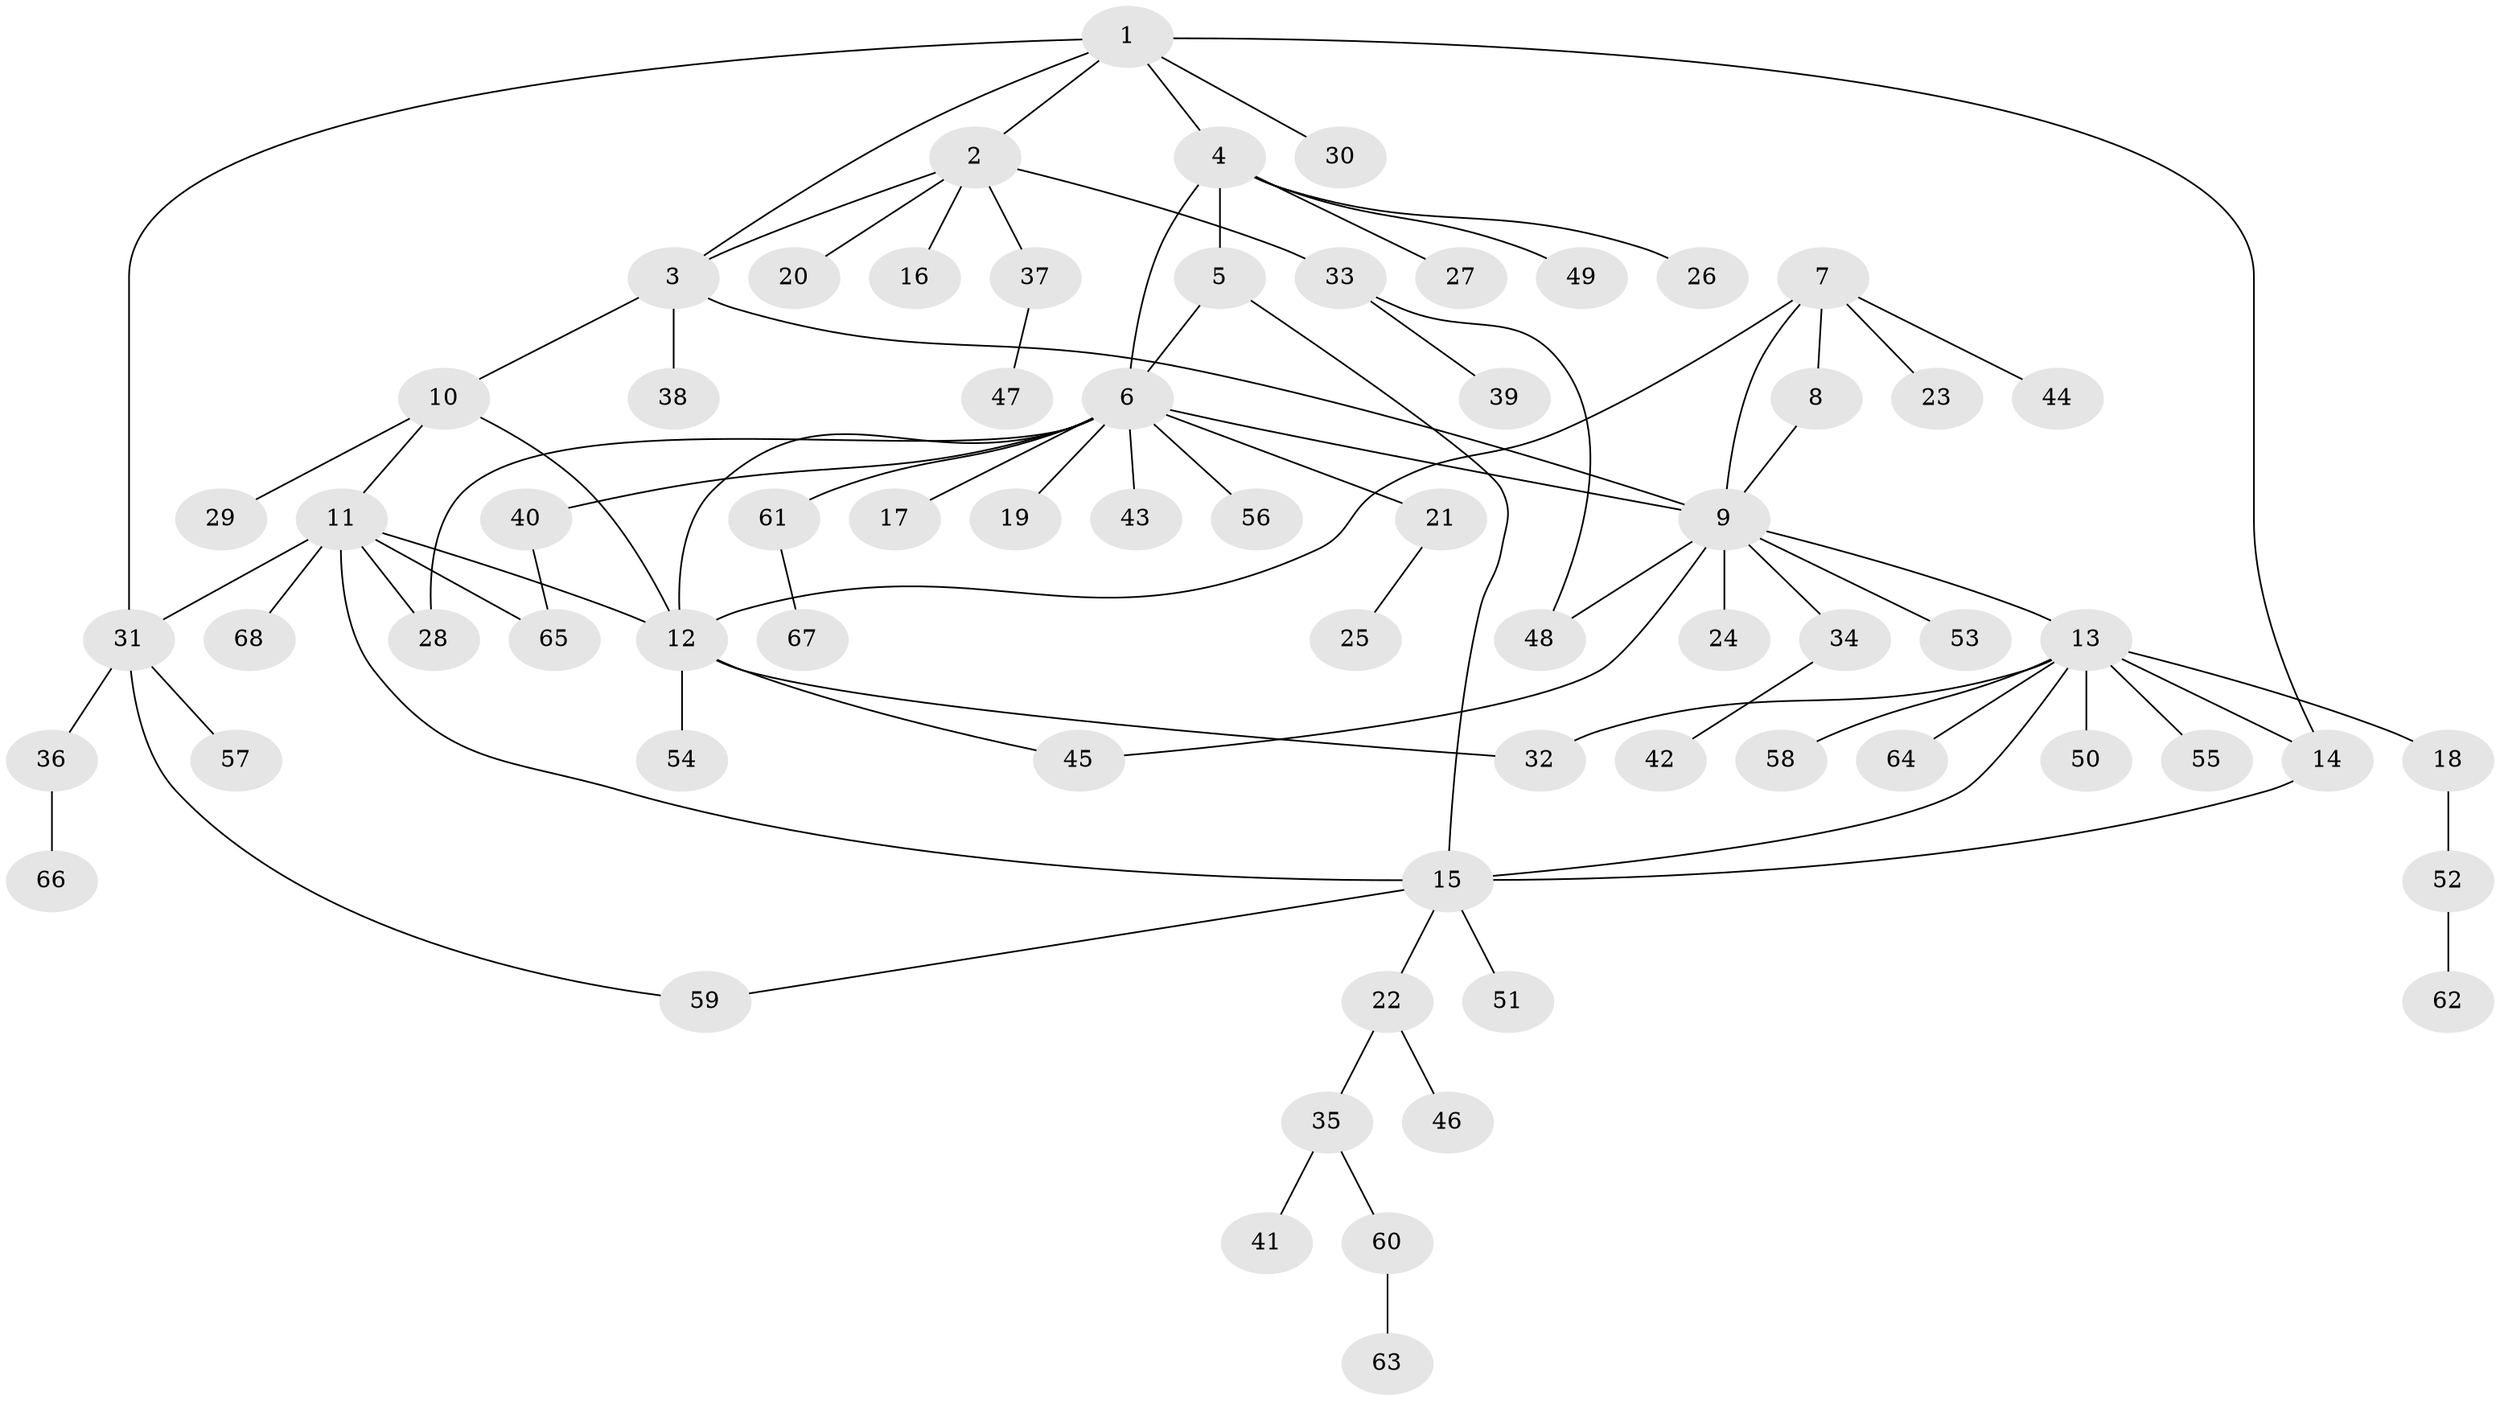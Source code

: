 // Generated by graph-tools (version 1.1) at 2025/26/03/09/25 03:26:48]
// undirected, 68 vertices, 85 edges
graph export_dot {
graph [start="1"]
  node [color=gray90,style=filled];
  1;
  2;
  3;
  4;
  5;
  6;
  7;
  8;
  9;
  10;
  11;
  12;
  13;
  14;
  15;
  16;
  17;
  18;
  19;
  20;
  21;
  22;
  23;
  24;
  25;
  26;
  27;
  28;
  29;
  30;
  31;
  32;
  33;
  34;
  35;
  36;
  37;
  38;
  39;
  40;
  41;
  42;
  43;
  44;
  45;
  46;
  47;
  48;
  49;
  50;
  51;
  52;
  53;
  54;
  55;
  56;
  57;
  58;
  59;
  60;
  61;
  62;
  63;
  64;
  65;
  66;
  67;
  68;
  1 -- 2;
  1 -- 3;
  1 -- 4;
  1 -- 14;
  1 -- 30;
  1 -- 31;
  2 -- 3;
  2 -- 16;
  2 -- 20;
  2 -- 33;
  2 -- 37;
  3 -- 9;
  3 -- 10;
  3 -- 38;
  4 -- 5;
  4 -- 6;
  4 -- 26;
  4 -- 27;
  4 -- 49;
  5 -- 6;
  5 -- 15;
  6 -- 9;
  6 -- 12;
  6 -- 17;
  6 -- 19;
  6 -- 21;
  6 -- 28;
  6 -- 40;
  6 -- 43;
  6 -- 56;
  6 -- 61;
  7 -- 8;
  7 -- 9;
  7 -- 12;
  7 -- 23;
  7 -- 44;
  8 -- 9;
  9 -- 13;
  9 -- 24;
  9 -- 34;
  9 -- 45;
  9 -- 48;
  9 -- 53;
  10 -- 11;
  10 -- 12;
  10 -- 29;
  11 -- 12;
  11 -- 15;
  11 -- 28;
  11 -- 31;
  11 -- 65;
  11 -- 68;
  12 -- 32;
  12 -- 45;
  12 -- 54;
  13 -- 14;
  13 -- 15;
  13 -- 18;
  13 -- 32;
  13 -- 50;
  13 -- 55;
  13 -- 58;
  13 -- 64;
  14 -- 15;
  15 -- 22;
  15 -- 51;
  15 -- 59;
  18 -- 52;
  21 -- 25;
  22 -- 35;
  22 -- 46;
  31 -- 36;
  31 -- 57;
  31 -- 59;
  33 -- 39;
  33 -- 48;
  34 -- 42;
  35 -- 41;
  35 -- 60;
  36 -- 66;
  37 -- 47;
  40 -- 65;
  52 -- 62;
  60 -- 63;
  61 -- 67;
}
